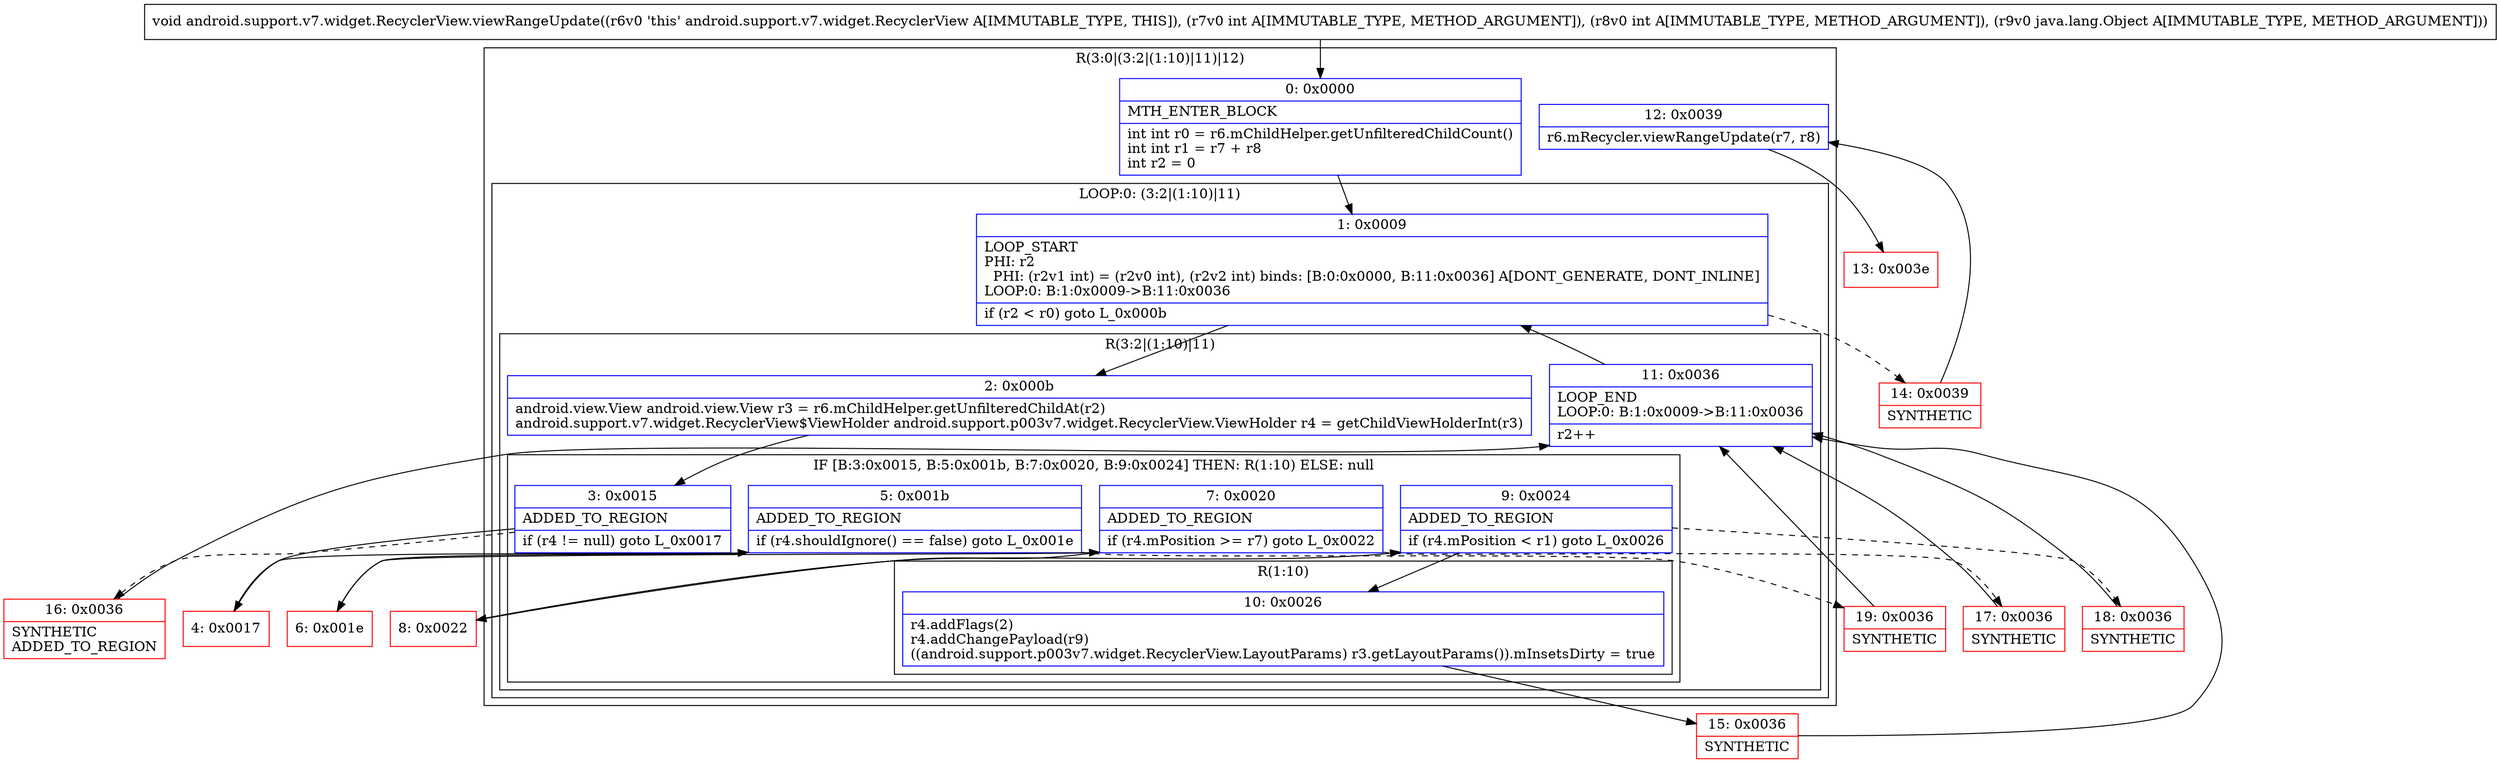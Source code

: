 digraph "CFG forandroid.support.v7.widget.RecyclerView.viewRangeUpdate(IILjava\/lang\/Object;)V" {
subgraph cluster_Region_1639906091 {
label = "R(3:0|(3:2|(1:10)|11)|12)";
node [shape=record,color=blue];
Node_0 [shape=record,label="{0\:\ 0x0000|MTH_ENTER_BLOCK\l|int int r0 = r6.mChildHelper.getUnfilteredChildCount()\lint int r1 = r7 + r8\lint r2 = 0\l}"];
subgraph cluster_LoopRegion_1554229646 {
label = "LOOP:0: (3:2|(1:10)|11)";
node [shape=record,color=blue];
Node_1 [shape=record,label="{1\:\ 0x0009|LOOP_START\lPHI: r2 \l  PHI: (r2v1 int) = (r2v0 int), (r2v2 int) binds: [B:0:0x0000, B:11:0x0036] A[DONT_GENERATE, DONT_INLINE]\lLOOP:0: B:1:0x0009\-\>B:11:0x0036\l|if (r2 \< r0) goto L_0x000b\l}"];
subgraph cluster_Region_380275834 {
label = "R(3:2|(1:10)|11)";
node [shape=record,color=blue];
Node_2 [shape=record,label="{2\:\ 0x000b|android.view.View android.view.View r3 = r6.mChildHelper.getUnfilteredChildAt(r2)\landroid.support.v7.widget.RecyclerView$ViewHolder android.support.p003v7.widget.RecyclerView.ViewHolder r4 = getChildViewHolderInt(r3)\l}"];
subgraph cluster_IfRegion_2093425777 {
label = "IF [B:3:0x0015, B:5:0x001b, B:7:0x0020, B:9:0x0024] THEN: R(1:10) ELSE: null";
node [shape=record,color=blue];
Node_3 [shape=record,label="{3\:\ 0x0015|ADDED_TO_REGION\l|if (r4 != null) goto L_0x0017\l}"];
Node_5 [shape=record,label="{5\:\ 0x001b|ADDED_TO_REGION\l|if (r4.shouldIgnore() == false) goto L_0x001e\l}"];
Node_7 [shape=record,label="{7\:\ 0x0020|ADDED_TO_REGION\l|if (r4.mPosition \>= r7) goto L_0x0022\l}"];
Node_9 [shape=record,label="{9\:\ 0x0024|ADDED_TO_REGION\l|if (r4.mPosition \< r1) goto L_0x0026\l}"];
subgraph cluster_Region_5986855 {
label = "R(1:10)";
node [shape=record,color=blue];
Node_10 [shape=record,label="{10\:\ 0x0026|r4.addFlags(2)\lr4.addChangePayload(r9)\l((android.support.p003v7.widget.RecyclerView.LayoutParams) r3.getLayoutParams()).mInsetsDirty = true\l}"];
}
}
Node_11 [shape=record,label="{11\:\ 0x0036|LOOP_END\lLOOP:0: B:1:0x0009\-\>B:11:0x0036\l|r2++\l}"];
}
}
Node_12 [shape=record,label="{12\:\ 0x0039|r6.mRecycler.viewRangeUpdate(r7, r8)\l}"];
}
Node_4 [shape=record,color=red,label="{4\:\ 0x0017}"];
Node_6 [shape=record,color=red,label="{6\:\ 0x001e}"];
Node_8 [shape=record,color=red,label="{8\:\ 0x0022}"];
Node_13 [shape=record,color=red,label="{13\:\ 0x003e}"];
Node_14 [shape=record,color=red,label="{14\:\ 0x0039|SYNTHETIC\l}"];
Node_15 [shape=record,color=red,label="{15\:\ 0x0036|SYNTHETIC\l}"];
Node_16 [shape=record,color=red,label="{16\:\ 0x0036|SYNTHETIC\lADDED_TO_REGION\l}"];
Node_17 [shape=record,color=red,label="{17\:\ 0x0036|SYNTHETIC\l}"];
Node_18 [shape=record,color=red,label="{18\:\ 0x0036|SYNTHETIC\l}"];
Node_19 [shape=record,color=red,label="{19\:\ 0x0036|SYNTHETIC\l}"];
MethodNode[shape=record,label="{void android.support.v7.widget.RecyclerView.viewRangeUpdate((r6v0 'this' android.support.v7.widget.RecyclerView A[IMMUTABLE_TYPE, THIS]), (r7v0 int A[IMMUTABLE_TYPE, METHOD_ARGUMENT]), (r8v0 int A[IMMUTABLE_TYPE, METHOD_ARGUMENT]), (r9v0 java.lang.Object A[IMMUTABLE_TYPE, METHOD_ARGUMENT])) }"];
MethodNode -> Node_0;
Node_0 -> Node_1;
Node_1 -> Node_2;
Node_1 -> Node_14[style=dashed];
Node_2 -> Node_3;
Node_3 -> Node_4;
Node_3 -> Node_16[style=dashed];
Node_5 -> Node_6;
Node_5 -> Node_19[style=dashed];
Node_7 -> Node_8;
Node_7 -> Node_17[style=dashed];
Node_9 -> Node_10;
Node_9 -> Node_18[style=dashed];
Node_10 -> Node_15;
Node_11 -> Node_1;
Node_12 -> Node_13;
Node_4 -> Node_5;
Node_6 -> Node_7;
Node_8 -> Node_9;
Node_14 -> Node_12;
Node_15 -> Node_11;
Node_16 -> Node_11;
Node_17 -> Node_11;
Node_18 -> Node_11;
Node_19 -> Node_11;
}

